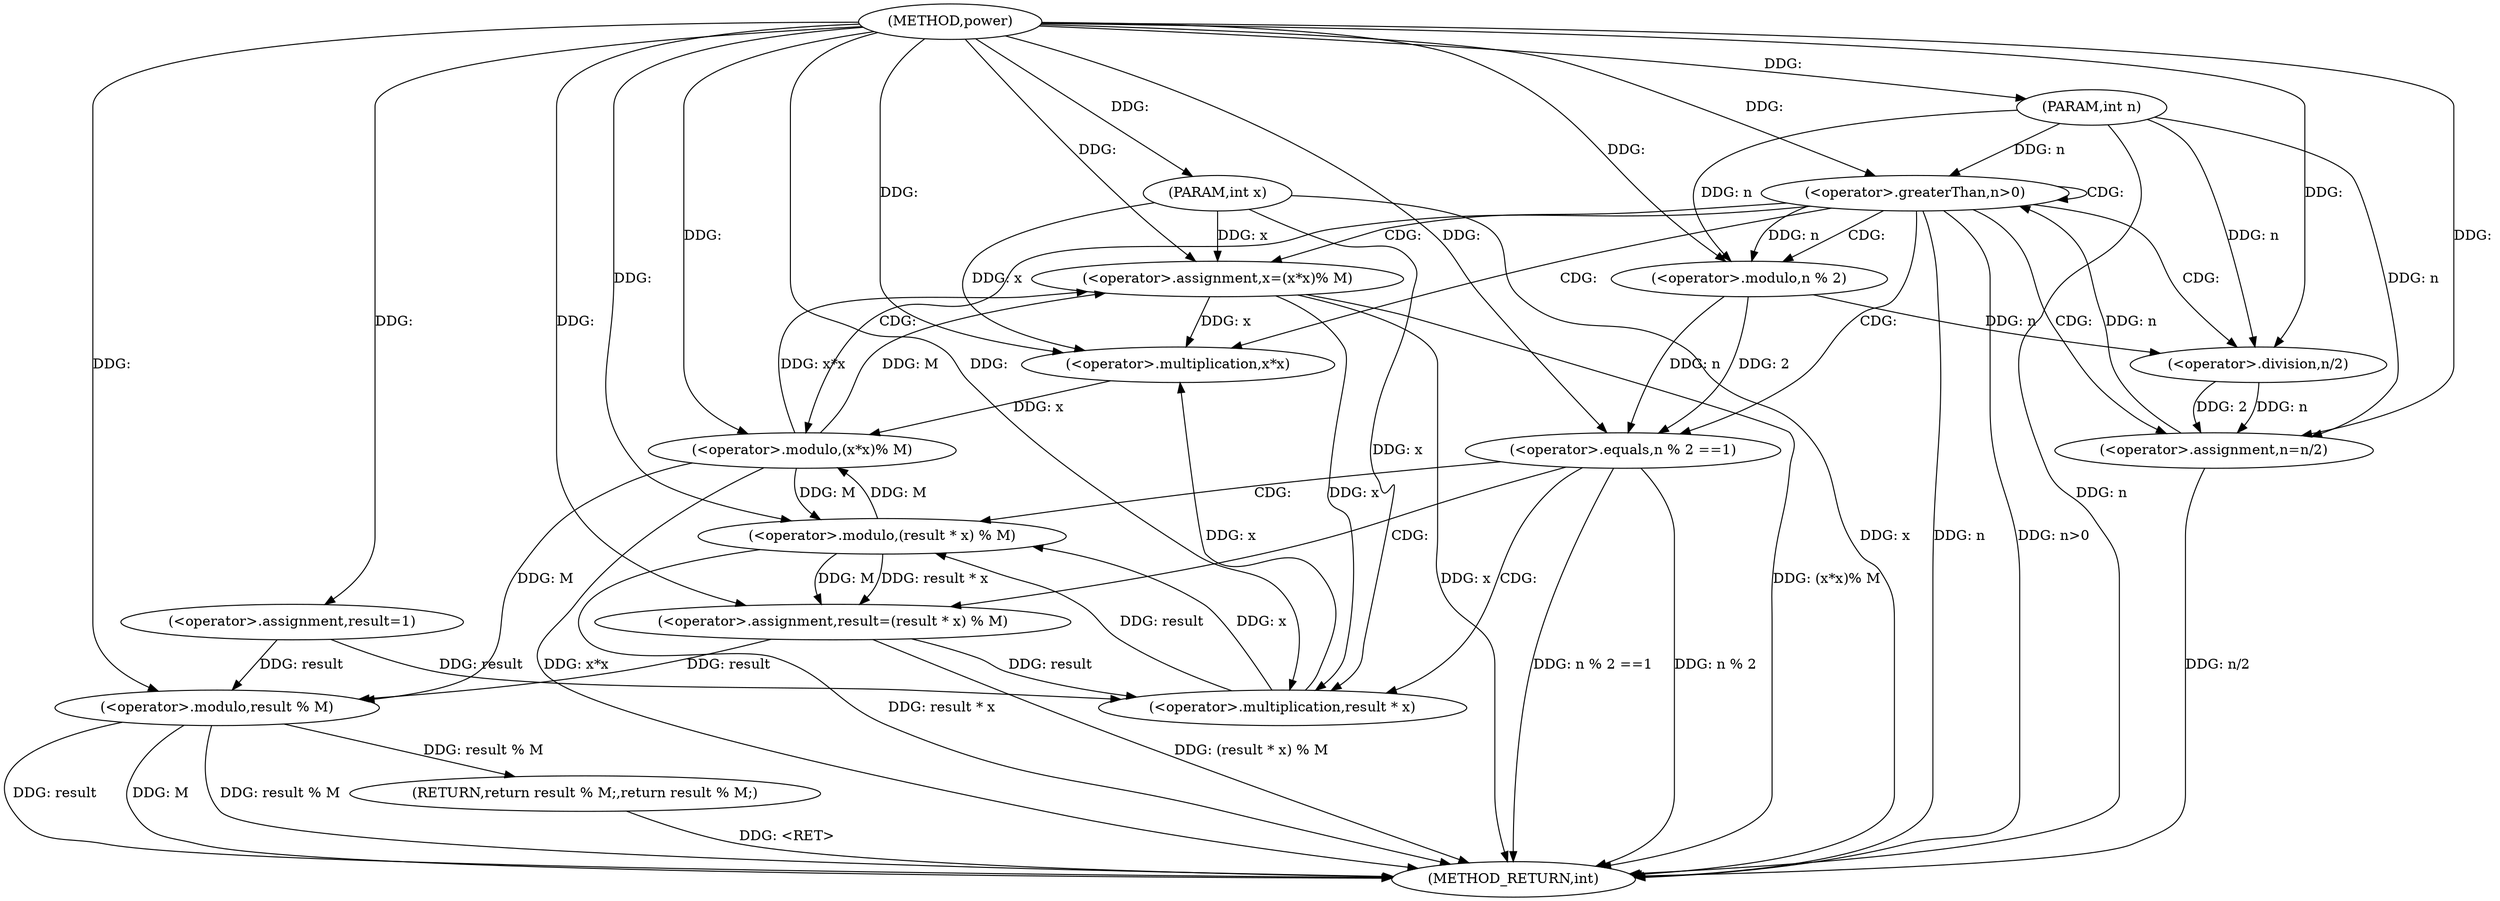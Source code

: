 digraph "power" {  
"1000107" [label = "(METHOD,power)" ]
"1000149" [label = "(METHOD_RETURN,int)" ]
"1000108" [label = "(PARAM,int x)" ]
"1000109" [label = "(PARAM,int n)" ]
"1000112" [label = "(<operator>.assignment,result=1)" ]
"1000145" [label = "(RETURN,return result % M;,return result % M;)" ]
"1000116" [label = "(<operator>.greaterThan,n>0)" ]
"1000146" [label = "(<operator>.modulo,result % M)" ]
"1000133" [label = "(<operator>.assignment,x=(x*x)% M)" ]
"1000140" [label = "(<operator>.assignment,n=n/2)" ]
"1000121" [label = "(<operator>.equals,n % 2 ==1)" ]
"1000126" [label = "(<operator>.assignment,result=(result * x) % M)" ]
"1000135" [label = "(<operator>.modulo,(x*x)% M)" ]
"1000142" [label = "(<operator>.division,n/2)" ]
"1000122" [label = "(<operator>.modulo,n % 2)" ]
"1000128" [label = "(<operator>.modulo,(result * x) % M)" ]
"1000136" [label = "(<operator>.multiplication,x*x)" ]
"1000129" [label = "(<operator>.multiplication,result * x)" ]
  "1000145" -> "1000149"  [ label = "DDG: <RET>"] 
  "1000108" -> "1000149"  [ label = "DDG: x"] 
  "1000109" -> "1000149"  [ label = "DDG: n"] 
  "1000116" -> "1000149"  [ label = "DDG: n"] 
  "1000116" -> "1000149"  [ label = "DDG: n>0"] 
  "1000146" -> "1000149"  [ label = "DDG: result"] 
  "1000146" -> "1000149"  [ label = "DDG: M"] 
  "1000146" -> "1000149"  [ label = "DDG: result % M"] 
  "1000121" -> "1000149"  [ label = "DDG: n % 2"] 
  "1000121" -> "1000149"  [ label = "DDG: n % 2 ==1"] 
  "1000128" -> "1000149"  [ label = "DDG: result * x"] 
  "1000126" -> "1000149"  [ label = "DDG: (result * x) % M"] 
  "1000133" -> "1000149"  [ label = "DDG: x"] 
  "1000135" -> "1000149"  [ label = "DDG: x*x"] 
  "1000133" -> "1000149"  [ label = "DDG: (x*x)% M"] 
  "1000140" -> "1000149"  [ label = "DDG: n/2"] 
  "1000107" -> "1000108"  [ label = "DDG: "] 
  "1000107" -> "1000109"  [ label = "DDG: "] 
  "1000107" -> "1000112"  [ label = "DDG: "] 
  "1000146" -> "1000145"  [ label = "DDG: result % M"] 
  "1000140" -> "1000116"  [ label = "DDG: n"] 
  "1000109" -> "1000116"  [ label = "DDG: n"] 
  "1000107" -> "1000116"  [ label = "DDG: "] 
  "1000135" -> "1000133"  [ label = "DDG: x*x"] 
  "1000135" -> "1000133"  [ label = "DDG: M"] 
  "1000142" -> "1000140"  [ label = "DDG: n"] 
  "1000142" -> "1000140"  [ label = "DDG: 2"] 
  "1000112" -> "1000146"  [ label = "DDG: result"] 
  "1000126" -> "1000146"  [ label = "DDG: result"] 
  "1000107" -> "1000146"  [ label = "DDG: "] 
  "1000135" -> "1000146"  [ label = "DDG: M"] 
  "1000128" -> "1000126"  [ label = "DDG: M"] 
  "1000128" -> "1000126"  [ label = "DDG: result * x"] 
  "1000108" -> "1000133"  [ label = "DDG: x"] 
  "1000107" -> "1000133"  [ label = "DDG: "] 
  "1000109" -> "1000140"  [ label = "DDG: n"] 
  "1000107" -> "1000140"  [ label = "DDG: "] 
  "1000122" -> "1000121"  [ label = "DDG: n"] 
  "1000122" -> "1000121"  [ label = "DDG: 2"] 
  "1000107" -> "1000121"  [ label = "DDG: "] 
  "1000107" -> "1000126"  [ label = "DDG: "] 
  "1000136" -> "1000135"  [ label = "DDG: x"] 
  "1000128" -> "1000135"  [ label = "DDG: M"] 
  "1000107" -> "1000135"  [ label = "DDG: "] 
  "1000122" -> "1000142"  [ label = "DDG: n"] 
  "1000109" -> "1000142"  [ label = "DDG: n"] 
  "1000107" -> "1000142"  [ label = "DDG: "] 
  "1000116" -> "1000122"  [ label = "DDG: n"] 
  "1000109" -> "1000122"  [ label = "DDG: n"] 
  "1000107" -> "1000122"  [ label = "DDG: "] 
  "1000129" -> "1000128"  [ label = "DDG: result"] 
  "1000129" -> "1000128"  [ label = "DDG: x"] 
  "1000135" -> "1000128"  [ label = "DDG: M"] 
  "1000107" -> "1000128"  [ label = "DDG: "] 
  "1000129" -> "1000136"  [ label = "DDG: x"] 
  "1000133" -> "1000136"  [ label = "DDG: x"] 
  "1000108" -> "1000136"  [ label = "DDG: x"] 
  "1000107" -> "1000136"  [ label = "DDG: "] 
  "1000112" -> "1000129"  [ label = "DDG: result"] 
  "1000126" -> "1000129"  [ label = "DDG: result"] 
  "1000107" -> "1000129"  [ label = "DDG: "] 
  "1000133" -> "1000129"  [ label = "DDG: x"] 
  "1000108" -> "1000129"  [ label = "DDG: x"] 
  "1000116" -> "1000121"  [ label = "CDG: "] 
  "1000116" -> "1000116"  [ label = "CDG: "] 
  "1000116" -> "1000142"  [ label = "CDG: "] 
  "1000116" -> "1000135"  [ label = "CDG: "] 
  "1000116" -> "1000133"  [ label = "CDG: "] 
  "1000116" -> "1000136"  [ label = "CDG: "] 
  "1000116" -> "1000140"  [ label = "CDG: "] 
  "1000116" -> "1000122"  [ label = "CDG: "] 
  "1000121" -> "1000126"  [ label = "CDG: "] 
  "1000121" -> "1000128"  [ label = "CDG: "] 
  "1000121" -> "1000129"  [ label = "CDG: "] 
}
